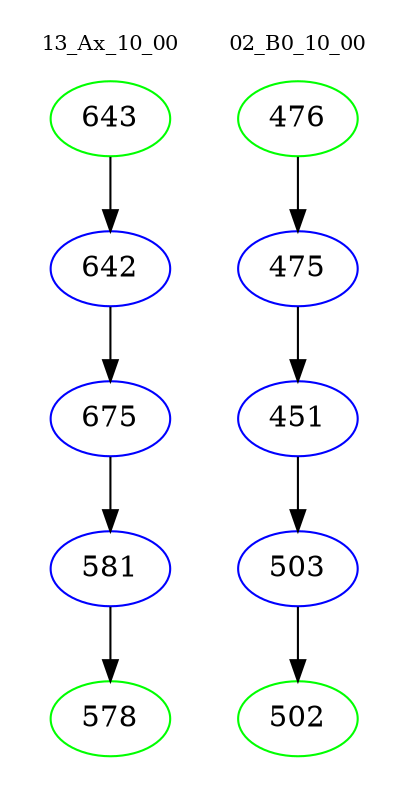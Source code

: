 digraph{
subgraph cluster_0 {
color = white
label = "13_Ax_10_00";
fontsize=10;
T0_643 [label="643", color="green"]
T0_643 -> T0_642 [color="black"]
T0_642 [label="642", color="blue"]
T0_642 -> T0_675 [color="black"]
T0_675 [label="675", color="blue"]
T0_675 -> T0_581 [color="black"]
T0_581 [label="581", color="blue"]
T0_581 -> T0_578 [color="black"]
T0_578 [label="578", color="green"]
}
subgraph cluster_1 {
color = white
label = "02_B0_10_00";
fontsize=10;
T1_476 [label="476", color="green"]
T1_476 -> T1_475 [color="black"]
T1_475 [label="475", color="blue"]
T1_475 -> T1_451 [color="black"]
T1_451 [label="451", color="blue"]
T1_451 -> T1_503 [color="black"]
T1_503 [label="503", color="blue"]
T1_503 -> T1_502 [color="black"]
T1_502 [label="502", color="green"]
}
}

